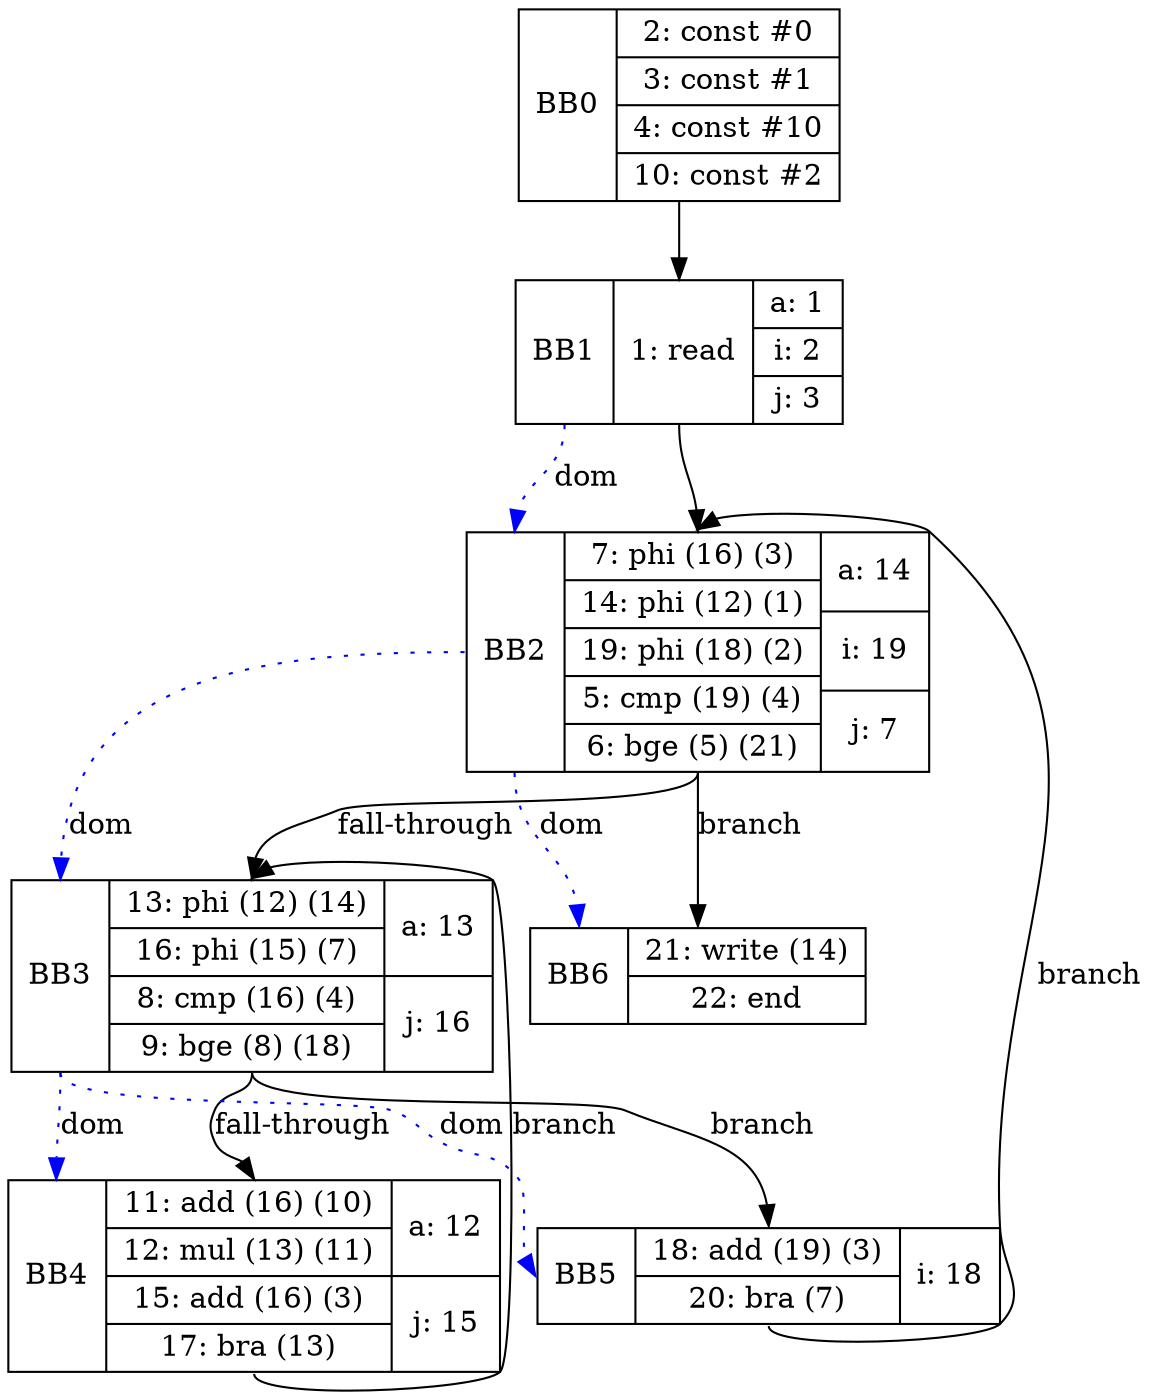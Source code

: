 digraph G {
bb0 [shape=record, label="<b>BB0 | {2: const #0|3: const #1|4: const #10|10: const #2}"];
bb1 [shape=record, label="<b>BB1 | {1: read}| {a: 1 | i: 2 | j: 3}"];
bb2 [shape=record, label="<b>BB2 | {7: phi (16) (3)|14: phi (12) (1)|19: phi (18) (2)|5: cmp (19) (4)|6: bge (5) (21)}| {a: 14 | i: 19 | j: 7}"];
bb3 [shape=record, label="<b>BB3 | {13: phi (12) (14)|16: phi (15) (7)|8: cmp (16) (4)|9: bge (8) (18)}| {a: 13 | j: 16}"];
bb4 [shape=record, label="<b>BB4 | {11: add (16) (10)|12: mul (13) (11)|15: add (16) (3)|17: bra (13)}| {a: 12 | j: 15}"];
bb5 [shape=record, label="<b>BB5 | {18: add (19) (3)|20: bra (7)}| {i: 18}"];
bb6 [shape=record, label="<b>BB6 | {21: write (14)|22: end}"];
bb0:s -> bb1:n ;
bb1:s -> bb2:n ;
bb5:s -> bb2:n [label="branch"];
bb2:s -> bb3:n [label="fall-through"];
bb4:s -> bb3:n [label="branch"];
bb3:s -> bb4:n [label="fall-through"];
bb3:s -> bb5:n [label="branch"];
bb2:s -> bb6:n [label="branch"];
bb1:b -> bb2:b [color=blue, style=dotted, label="dom"];
bb2:b -> bb3:b [color=blue, style=dotted, label="dom"];
bb3:b -> bb4:b [color=blue, style=dotted, label="dom"];
bb3:b -> bb5:b [color=blue, style=dotted, label="dom"];
bb2:b -> bb6:b [color=blue, style=dotted, label="dom"];
}